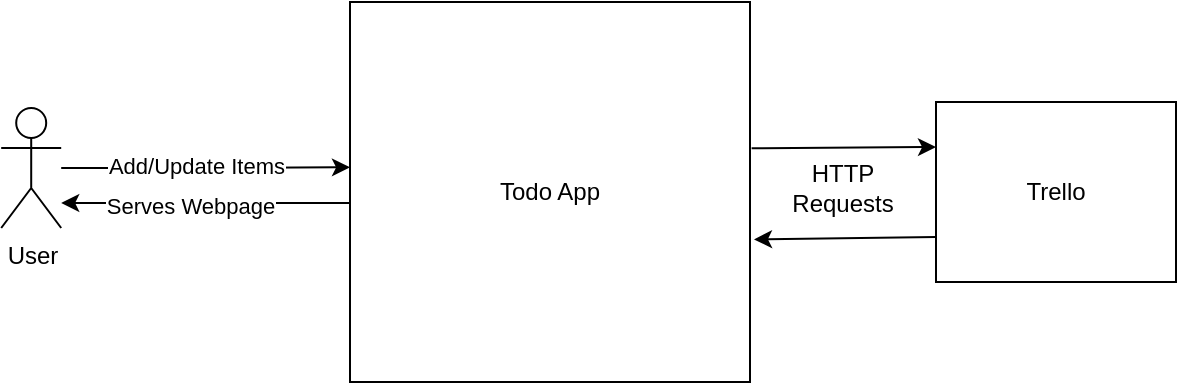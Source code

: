 <mxfile version="24.6.3" type="device">
  <diagram name="Page-1" id="Lubvmyx_OsblPXedXswT">
    <mxGraphModel dx="840" dy="494" grid="1" gridSize="10" guides="1" tooltips="1" connect="1" arrows="1" fold="1" page="1" pageScale="1" pageWidth="827" pageHeight="1169" math="0" shadow="0">
      <root>
        <mxCell id="0" />
        <mxCell id="1" parent="0" />
        <mxCell id="6kc5aPjfgd5-RUPwg-ue-7" style="edgeStyle=orthogonalEdgeStyle;rounded=0;orthogonalLoop=1;jettySize=auto;html=1;exitX=0;exitY=0.25;exitDx=0;exitDy=0;" edge="1" parent="1" target="6kc5aPjfgd5-RUPwg-ue-3">
          <mxGeometry relative="1" as="geometry">
            <mxPoint x="413.6" y="320.5" as="sourcePoint" />
            <Array as="points">
              <mxPoint x="309.6" y="321" />
              <mxPoint x="309.6" y="321" />
            </Array>
          </mxGeometry>
        </mxCell>
        <mxCell id="6kc5aPjfgd5-RUPwg-ue-9" value="Serves Webpage" style="edgeLabel;html=1;align=center;verticalAlign=middle;resizable=0;points=[];" vertex="1" connectable="0" parent="6kc5aPjfgd5-RUPwg-ue-7">
          <mxGeometry x="0.114" y="1" relative="1" as="geometry">
            <mxPoint as="offset" />
          </mxGeometry>
        </mxCell>
        <mxCell id="6kc5aPjfgd5-RUPwg-ue-2" value="Todo App" style="rounded=0;whiteSpace=wrap;html=1;" vertex="1" parent="1">
          <mxGeometry x="414" y="220" width="200" height="190" as="geometry" />
        </mxCell>
        <mxCell id="6kc5aPjfgd5-RUPwg-ue-3" value="User" style="shape=umlActor;verticalLabelPosition=bottom;verticalAlign=top;html=1;outlineConnect=0;" vertex="1" parent="1">
          <mxGeometry x="239.6" y="273" width="30" height="60" as="geometry" />
        </mxCell>
        <mxCell id="6kc5aPjfgd5-RUPwg-ue-6" style="edgeStyle=orthogonalEdgeStyle;rounded=0;orthogonalLoop=1;jettySize=auto;html=1;entryX=0.002;entryY=0.156;entryDx=0;entryDy=0;entryPerimeter=0;" edge="1" parent="1" source="6kc5aPjfgd5-RUPwg-ue-3">
          <mxGeometry relative="1" as="geometry">
            <mxPoint x="414.0" y="302.64" as="targetPoint" />
          </mxGeometry>
        </mxCell>
        <mxCell id="6kc5aPjfgd5-RUPwg-ue-8" value="Add/Update Items" style="edgeLabel;html=1;align=center;verticalAlign=middle;resizable=0;points=[];" vertex="1" connectable="0" parent="6kc5aPjfgd5-RUPwg-ue-6">
          <mxGeometry x="-0.064" y="1" relative="1" as="geometry">
            <mxPoint as="offset" />
          </mxGeometry>
        </mxCell>
        <mxCell id="6kc5aPjfgd5-RUPwg-ue-12" value="Trello" style="rounded=0;whiteSpace=wrap;html=1;" vertex="1" parent="1">
          <mxGeometry x="707" y="270" width="120" height="90" as="geometry" />
        </mxCell>
        <mxCell id="6kc5aPjfgd5-RUPwg-ue-16" value="" style="endArrow=classic;html=1;rounded=0;exitX=0;exitY=0.75;exitDx=0;exitDy=0;entryX=1.01;entryY=0.625;entryDx=0;entryDy=0;entryPerimeter=0;" edge="1" parent="1" source="6kc5aPjfgd5-RUPwg-ue-12" target="6kc5aPjfgd5-RUPwg-ue-2">
          <mxGeometry width="50" height="50" relative="1" as="geometry">
            <mxPoint x="560" y="370" as="sourcePoint" />
            <mxPoint x="610" y="320" as="targetPoint" />
          </mxGeometry>
        </mxCell>
        <mxCell id="6kc5aPjfgd5-RUPwg-ue-17" value="" style="endArrow=classic;html=1;rounded=0;entryX=0;entryY=0.25;entryDx=0;entryDy=0;exitX=1.004;exitY=0.385;exitDx=0;exitDy=0;exitPerimeter=0;" edge="1" parent="1" source="6kc5aPjfgd5-RUPwg-ue-2" target="6kc5aPjfgd5-RUPwg-ue-12">
          <mxGeometry width="50" height="50" relative="1" as="geometry">
            <mxPoint x="560" y="370" as="sourcePoint" />
            <mxPoint x="610" y="320" as="targetPoint" />
          </mxGeometry>
        </mxCell>
        <mxCell id="6kc5aPjfgd5-RUPwg-ue-18" value="HTTP&lt;div&gt;Requests&lt;/div&gt;" style="text;html=1;align=center;verticalAlign=middle;resizable=0;points=[];autosize=1;strokeColor=none;fillColor=none;" vertex="1" parent="1">
          <mxGeometry x="625" y="293" width="70" height="40" as="geometry" />
        </mxCell>
      </root>
    </mxGraphModel>
  </diagram>
</mxfile>
